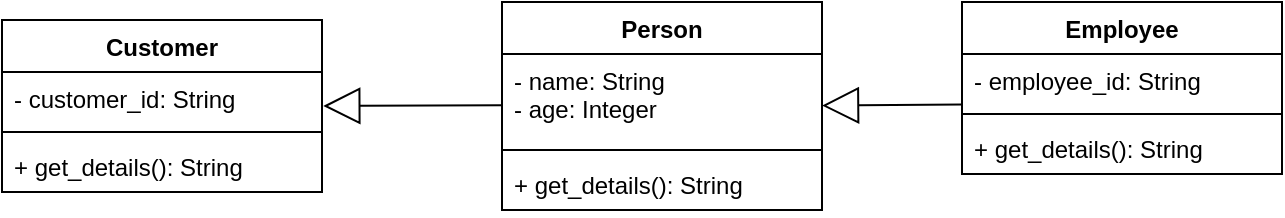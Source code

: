 <mxfile version="24.4.9" type="github">
  <diagram name="Page-1" id="uJyLnhsqLh9RBzsLGACN">
    <mxGraphModel dx="1272" dy="699" grid="1" gridSize="10" guides="1" tooltips="1" connect="1" arrows="1" fold="1" page="1" pageScale="1" pageWidth="827" pageHeight="1169" math="0" shadow="0">
      <root>
        <mxCell id="0" />
        <mxCell id="1" parent="0" />
        <mxCell id="S2Rt7h8H9Zjsjy2fmUEh-1" value="Person" style="swimlane;fontStyle=1;align=center;verticalAlign=top;childLayout=stackLayout;horizontal=1;startSize=26;horizontalStack=0;resizeParent=1;resizeParentMax=0;resizeLast=0;collapsible=1;marginBottom=0;whiteSpace=wrap;html=1;" vertex="1" parent="1">
          <mxGeometry x="344" y="150" width="160" height="104" as="geometry" />
        </mxCell>
        <mxCell id="S2Rt7h8H9Zjsjy2fmUEh-2" value="- name: String&lt;div&gt;- age: Integer&lt;/div&gt;" style="text;strokeColor=none;fillColor=none;align=left;verticalAlign=top;spacingLeft=4;spacingRight=4;overflow=hidden;rotatable=0;points=[[0,0.5],[1,0.5]];portConstraint=eastwest;whiteSpace=wrap;html=1;" vertex="1" parent="S2Rt7h8H9Zjsjy2fmUEh-1">
          <mxGeometry y="26" width="160" height="44" as="geometry" />
        </mxCell>
        <mxCell id="S2Rt7h8H9Zjsjy2fmUEh-3" value="" style="line;strokeWidth=1;fillColor=none;align=left;verticalAlign=middle;spacingTop=-1;spacingLeft=3;spacingRight=3;rotatable=0;labelPosition=right;points=[];portConstraint=eastwest;strokeColor=inherit;" vertex="1" parent="S2Rt7h8H9Zjsjy2fmUEh-1">
          <mxGeometry y="70" width="160" height="8" as="geometry" />
        </mxCell>
        <mxCell id="S2Rt7h8H9Zjsjy2fmUEh-4" value="+ get_details(): String" style="text;strokeColor=none;fillColor=none;align=left;verticalAlign=top;spacingLeft=4;spacingRight=4;overflow=hidden;rotatable=0;points=[[0,0.5],[1,0.5]];portConstraint=eastwest;whiteSpace=wrap;html=1;" vertex="1" parent="S2Rt7h8H9Zjsjy2fmUEh-1">
          <mxGeometry y="78" width="160" height="26" as="geometry" />
        </mxCell>
        <mxCell id="S2Rt7h8H9Zjsjy2fmUEh-5" value="Employee" style="swimlane;fontStyle=1;align=center;verticalAlign=top;childLayout=stackLayout;horizontal=1;startSize=26;horizontalStack=0;resizeParent=1;resizeParentMax=0;resizeLast=0;collapsible=1;marginBottom=0;whiteSpace=wrap;html=1;" vertex="1" parent="1">
          <mxGeometry x="574" y="150" width="160" height="86" as="geometry" />
        </mxCell>
        <mxCell id="S2Rt7h8H9Zjsjy2fmUEh-6" value="- employee_id: String" style="text;strokeColor=none;fillColor=none;align=left;verticalAlign=top;spacingLeft=4;spacingRight=4;overflow=hidden;rotatable=0;points=[[0,0.5],[1,0.5]];portConstraint=eastwest;whiteSpace=wrap;html=1;" vertex="1" parent="S2Rt7h8H9Zjsjy2fmUEh-5">
          <mxGeometry y="26" width="160" height="26" as="geometry" />
        </mxCell>
        <mxCell id="S2Rt7h8H9Zjsjy2fmUEh-7" value="" style="line;strokeWidth=1;fillColor=none;align=left;verticalAlign=middle;spacingTop=-1;spacingLeft=3;spacingRight=3;rotatable=0;labelPosition=right;points=[];portConstraint=eastwest;strokeColor=inherit;" vertex="1" parent="S2Rt7h8H9Zjsjy2fmUEh-5">
          <mxGeometry y="52" width="160" height="8" as="geometry" />
        </mxCell>
        <mxCell id="S2Rt7h8H9Zjsjy2fmUEh-8" value="+ get_details(): String" style="text;strokeColor=none;fillColor=none;align=left;verticalAlign=top;spacingLeft=4;spacingRight=4;overflow=hidden;rotatable=0;points=[[0,0.5],[1,0.5]];portConstraint=eastwest;whiteSpace=wrap;html=1;" vertex="1" parent="S2Rt7h8H9Zjsjy2fmUEh-5">
          <mxGeometry y="60" width="160" height="26" as="geometry" />
        </mxCell>
        <mxCell id="S2Rt7h8H9Zjsjy2fmUEh-9" value="Customer" style="swimlane;fontStyle=1;align=center;verticalAlign=top;childLayout=stackLayout;horizontal=1;startSize=26;horizontalStack=0;resizeParent=1;resizeParentMax=0;resizeLast=0;collapsible=1;marginBottom=0;whiteSpace=wrap;html=1;" vertex="1" parent="1">
          <mxGeometry x="94" y="159" width="160" height="86" as="geometry" />
        </mxCell>
        <mxCell id="S2Rt7h8H9Zjsjy2fmUEh-10" value="- customer_id: String" style="text;strokeColor=none;fillColor=none;align=left;verticalAlign=top;spacingLeft=4;spacingRight=4;overflow=hidden;rotatable=0;points=[[0,0.5],[1,0.5]];portConstraint=eastwest;whiteSpace=wrap;html=1;" vertex="1" parent="S2Rt7h8H9Zjsjy2fmUEh-9">
          <mxGeometry y="26" width="160" height="26" as="geometry" />
        </mxCell>
        <mxCell id="S2Rt7h8H9Zjsjy2fmUEh-11" value="" style="line;strokeWidth=1;fillColor=none;align=left;verticalAlign=middle;spacingTop=-1;spacingLeft=3;spacingRight=3;rotatable=0;labelPosition=right;points=[];portConstraint=eastwest;strokeColor=inherit;" vertex="1" parent="S2Rt7h8H9Zjsjy2fmUEh-9">
          <mxGeometry y="52" width="160" height="8" as="geometry" />
        </mxCell>
        <mxCell id="S2Rt7h8H9Zjsjy2fmUEh-12" value="+ get_details(): String" style="text;strokeColor=none;fillColor=none;align=left;verticalAlign=top;spacingLeft=4;spacingRight=4;overflow=hidden;rotatable=0;points=[[0,0.5],[1,0.5]];portConstraint=eastwest;whiteSpace=wrap;html=1;" vertex="1" parent="S2Rt7h8H9Zjsjy2fmUEh-9">
          <mxGeometry y="60" width="160" height="26" as="geometry" />
        </mxCell>
        <mxCell id="S2Rt7h8H9Zjsjy2fmUEh-13" value="" style="endArrow=block;endSize=16;endFill=0;html=1;rounded=0;entryX=1.013;entryY=0.727;entryDx=0;entryDy=0;entryPerimeter=0;exitX=0.001;exitY=0.971;exitDx=0;exitDy=0;exitPerimeter=0;" edge="1" parent="1" source="S2Rt7h8H9Zjsjy2fmUEh-6">
          <mxGeometry width="160" relative="1" as="geometry">
            <mxPoint x="568.88" y="201.818" as="sourcePoint" />
            <mxPoint x="504.0" y="201.808" as="targetPoint" />
          </mxGeometry>
        </mxCell>
        <mxCell id="S2Rt7h8H9Zjsjy2fmUEh-14" value="" style="endArrow=block;endSize=16;endFill=0;html=1;rounded=0;entryX=1.004;entryY=0.654;entryDx=0;entryDy=0;entryPerimeter=0;exitX=0;exitY=0.582;exitDx=0;exitDy=0;exitPerimeter=0;" edge="1" parent="1" source="S2Rt7h8H9Zjsjy2fmUEh-2" target="S2Rt7h8H9Zjsjy2fmUEh-10">
          <mxGeometry width="160" relative="1" as="geometry">
            <mxPoint x="334" y="201.5" as="sourcePoint" />
            <mxPoint x="259" y="201.5" as="targetPoint" />
          </mxGeometry>
        </mxCell>
      </root>
    </mxGraphModel>
  </diagram>
</mxfile>
